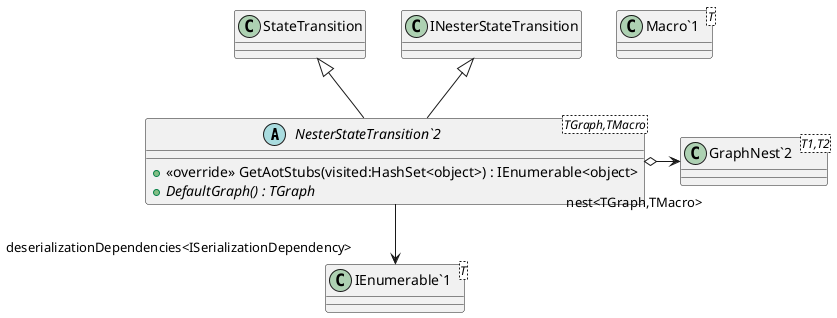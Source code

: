 @startuml
abstract class "NesterStateTransition`2"<TGraph,TMacro> {
    + <<override>> GetAotStubs(visited:HashSet<object>) : IEnumerable<object>
    + {abstract} DefaultGraph() : TGraph
}
class "Macro`1"<T> {
}
class "GraphNest`2"<T1,T2> {
}
class "IEnumerable`1"<T> {
}
StateTransition <|-- "NesterStateTransition`2"
INesterStateTransition <|-- "NesterStateTransition`2"
"NesterStateTransition`2" o-> "nest<TGraph,TMacro>" "GraphNest`2"
"NesterStateTransition`2" --> "deserializationDependencies<ISerializationDependency>" "IEnumerable`1"
@enduml
